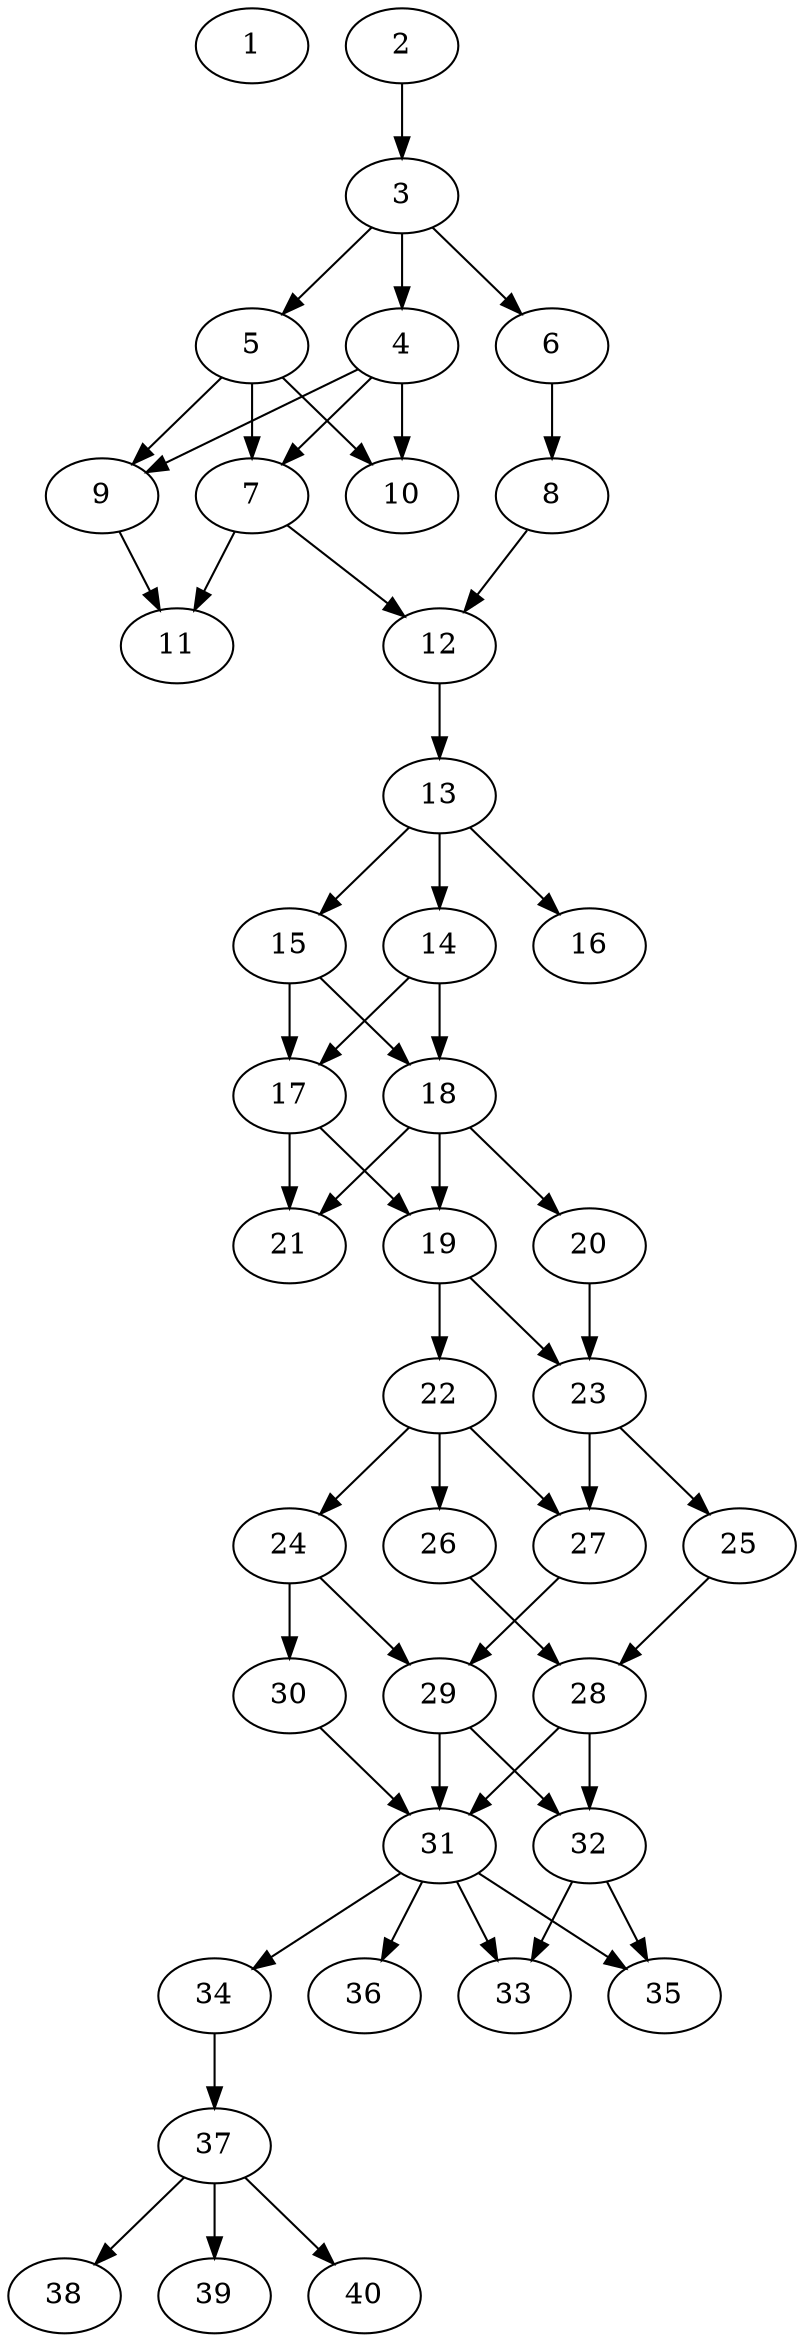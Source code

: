 // DAG automatically generated by daggen at Thu Oct  3 14:06:49 2019
// ./daggen --dot -n 40 --ccr 0.4 --fat 0.3 --regular 0.5 --density 0.7 --mindata 5242880 --maxdata 52428800 
digraph G {
  1 [size="56660480", alpha="0.20", expect_size="22664192"] 
  2 [size="40504320", alpha="0.14", expect_size="16201728"] 
  2 -> 3 [size ="16201728"]
  3 [size="17367040", alpha="0.06", expect_size="6946816"] 
  3 -> 4 [size ="6946816"]
  3 -> 5 [size ="6946816"]
  3 -> 6 [size ="6946816"]
  4 [size="49848320", alpha="0.11", expect_size="19939328"] 
  4 -> 7 [size ="19939328"]
  4 -> 9 [size ="19939328"]
  4 -> 10 [size ="19939328"]
  5 [size="21995520", alpha="0.14", expect_size="8798208"] 
  5 -> 7 [size ="8798208"]
  5 -> 9 [size ="8798208"]
  5 -> 10 [size ="8798208"]
  6 [size="43266560", alpha="0.08", expect_size="17306624"] 
  6 -> 8 [size ="17306624"]
  7 [size="24435200", alpha="0.10", expect_size="9774080"] 
  7 -> 11 [size ="9774080"]
  7 -> 12 [size ="9774080"]
  8 [size="101171200", alpha="0.01", expect_size="40468480"] 
  8 -> 12 [size ="40468480"]
  9 [size="37724160", alpha="0.15", expect_size="15089664"] 
  9 -> 11 [size ="15089664"]
  10 [size="84659200", alpha="0.16", expect_size="33863680"] 
  11 [size="31992320", alpha="0.18", expect_size="12796928"] 
  12 [size="30167040", alpha="0.08", expect_size="12066816"] 
  12 -> 13 [size ="12066816"]
  13 [size="113441280", alpha="0.15", expect_size="45376512"] 
  13 -> 14 [size ="45376512"]
  13 -> 15 [size ="45376512"]
  13 -> 16 [size ="45376512"]
  14 [size="30448640", alpha="0.06", expect_size="12179456"] 
  14 -> 17 [size ="12179456"]
  14 -> 18 [size ="12179456"]
  15 [size="95495680", alpha="0.08", expect_size="38198272"] 
  15 -> 17 [size ="38198272"]
  15 -> 18 [size ="38198272"]
  16 [size="58984960", alpha="0.12", expect_size="23593984"] 
  17 [size="104243200", alpha="0.00", expect_size="41697280"] 
  17 -> 19 [size ="41697280"]
  17 -> 21 [size ="41697280"]
  18 [size="46525440", alpha="0.15", expect_size="18610176"] 
  18 -> 19 [size ="18610176"]
  18 -> 20 [size ="18610176"]
  18 -> 21 [size ="18610176"]
  19 [size="52776960", alpha="0.08", expect_size="21110784"] 
  19 -> 22 [size ="21110784"]
  19 -> 23 [size ="21110784"]
  20 [size="25976320", alpha="0.17", expect_size="10390528"] 
  20 -> 23 [size ="10390528"]
  21 [size="117900800", alpha="0.14", expect_size="47160320"] 
  22 [size="108072960", alpha="0.15", expect_size="43229184"] 
  22 -> 24 [size ="43229184"]
  22 -> 26 [size ="43229184"]
  22 -> 27 [size ="43229184"]
  23 [size="38947840", alpha="0.17", expect_size="15579136"] 
  23 -> 25 [size ="15579136"]
  23 -> 27 [size ="15579136"]
  24 [size="128977920", alpha="0.05", expect_size="51591168"] 
  24 -> 29 [size ="51591168"]
  24 -> 30 [size ="51591168"]
  25 [size="49111040", alpha="0.15", expect_size="19644416"] 
  25 -> 28 [size ="19644416"]
  26 [size="96378880", alpha="0.09", expect_size="38551552"] 
  26 -> 28 [size ="38551552"]
  27 [size="48407040", alpha="0.06", expect_size="19362816"] 
  27 -> 29 [size ="19362816"]
  28 [size="49187840", alpha="0.18", expect_size="19675136"] 
  28 -> 31 [size ="19675136"]
  28 -> 32 [size ="19675136"]
  29 [size="22036480", alpha="0.14", expect_size="8814592"] 
  29 -> 31 [size ="8814592"]
  29 -> 32 [size ="8814592"]
  30 [size="68551680", alpha="0.02", expect_size="27420672"] 
  30 -> 31 [size ="27420672"]
  31 [size="51312640", alpha="0.13", expect_size="20525056"] 
  31 -> 33 [size ="20525056"]
  31 -> 34 [size ="20525056"]
  31 -> 35 [size ="20525056"]
  31 -> 36 [size ="20525056"]
  32 [size="13870080", alpha="0.07", expect_size="5548032"] 
  32 -> 33 [size ="5548032"]
  32 -> 35 [size ="5548032"]
  33 [size="101591040", alpha="0.18", expect_size="40636416"] 
  34 [size="82800640", alpha="0.12", expect_size="33120256"] 
  34 -> 37 [size ="33120256"]
  35 [size="112212480", alpha="0.20", expect_size="44884992"] 
  36 [size="80750080", alpha="0.16", expect_size="32300032"] 
  37 [size="18572800", alpha="0.07", expect_size="7429120"] 
  37 -> 38 [size ="7429120"]
  37 -> 39 [size ="7429120"]
  37 -> 40 [size ="7429120"]
  38 [size="54976000", alpha="0.04", expect_size="21990400"] 
  39 [size="42096640", alpha="0.07", expect_size="16838656"] 
  40 [size="122516480", alpha="0.13", expect_size="49006592"] 
}
